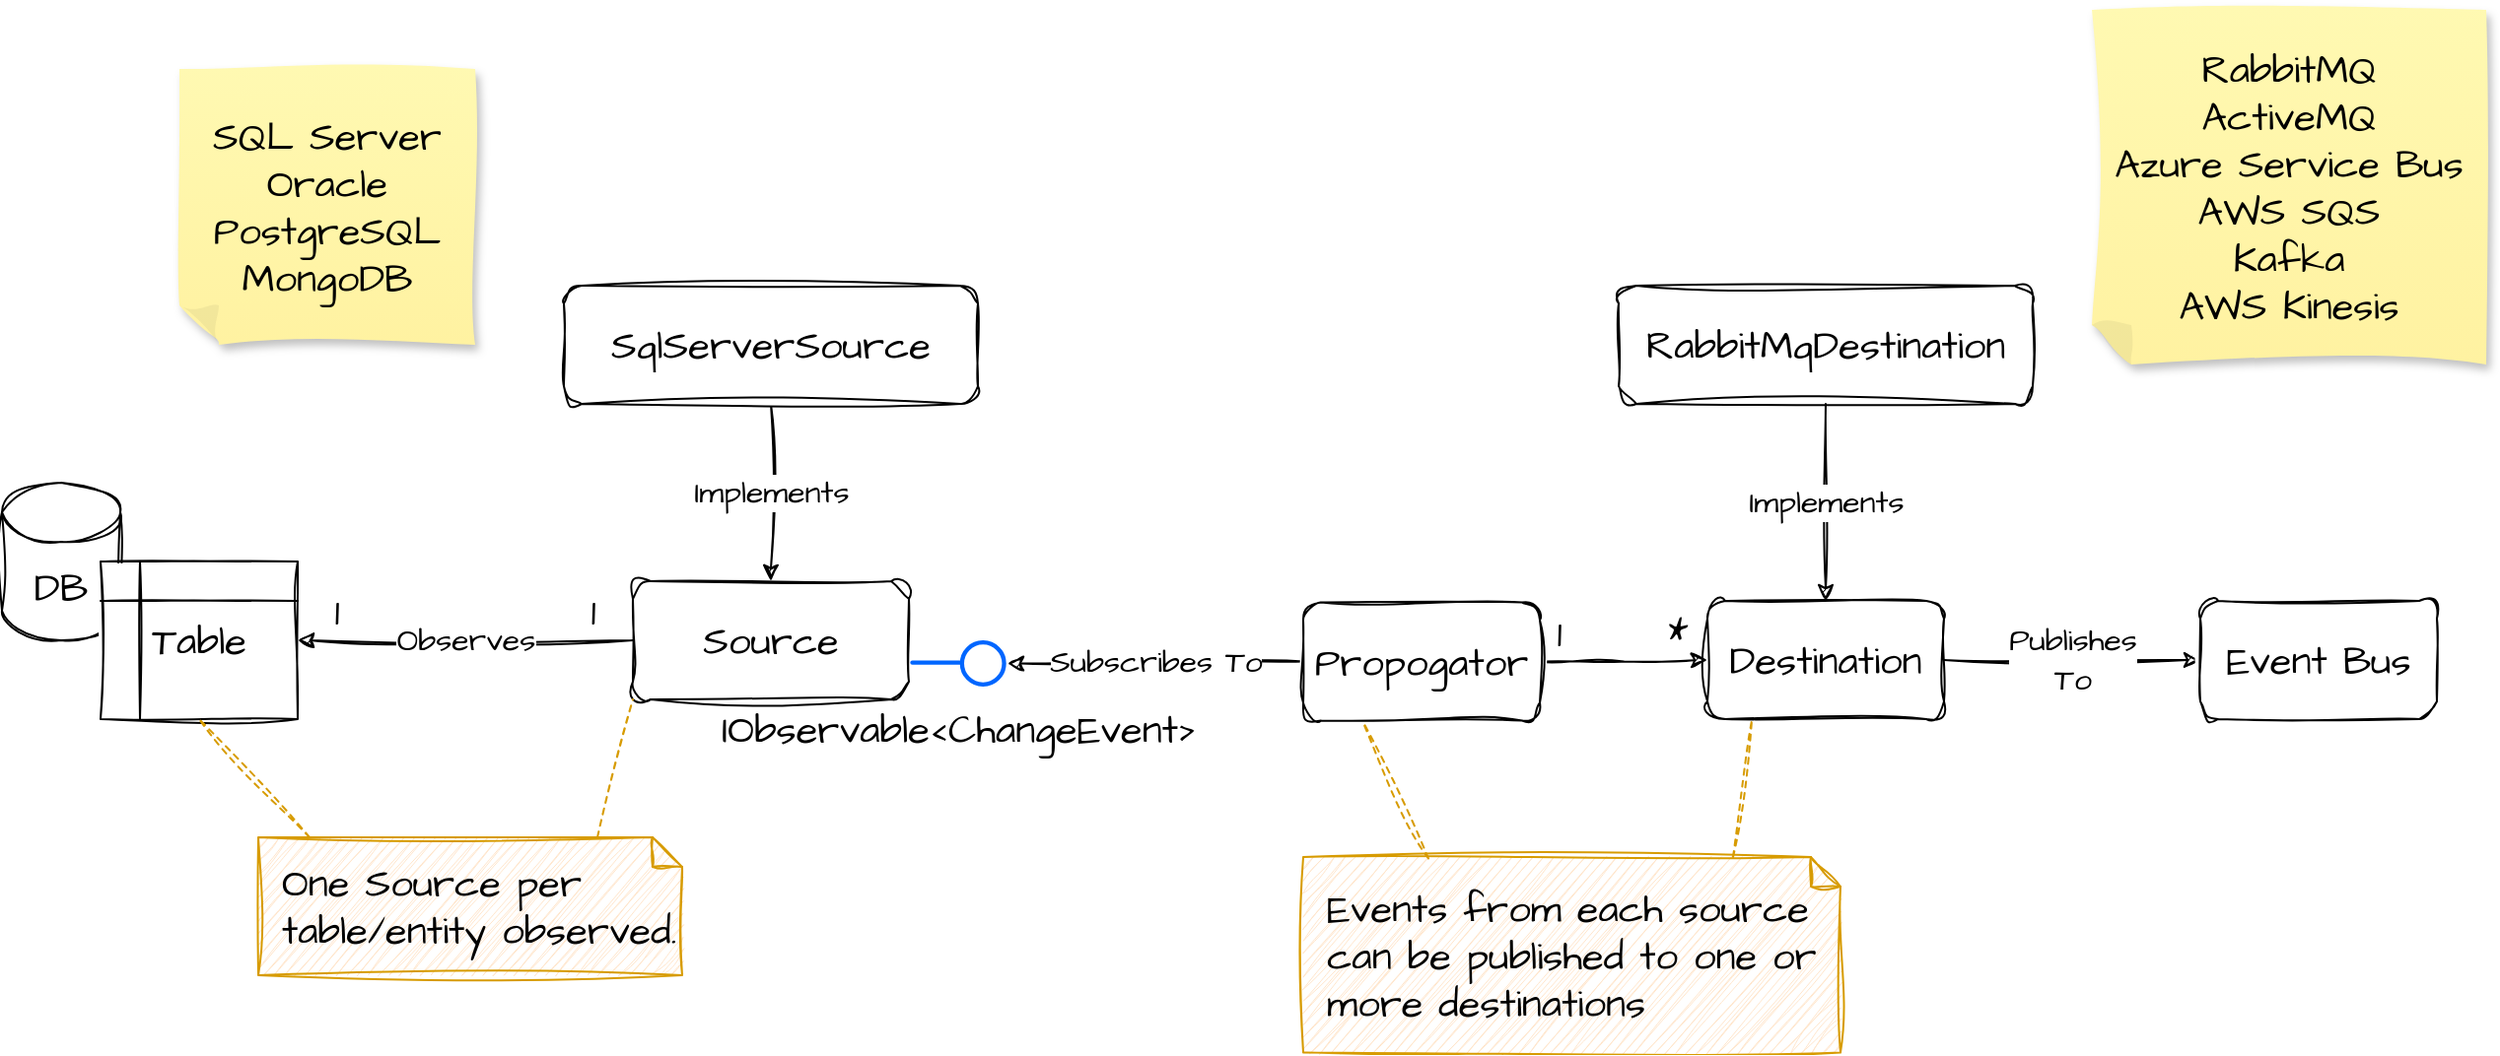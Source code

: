<mxfile version="20.7.4" type="device"><diagram id="yGcyJ_xj1IiXWu9tkZZP" name="Page-1"><mxGraphModel dx="1430" dy="825" grid="1" gridSize="10" guides="1" tooltips="1" connect="1" arrows="1" fold="1" page="1" pageScale="1" pageWidth="1600" pageHeight="900" background="#ffffff" math="0" shadow="0"><root><mxCell id="0"/><mxCell id="1" parent="0"/><mxCell id="SmObyIpLe6l559C0gqHU-4" value="Observes" style="edgeStyle=orthogonalEdgeStyle;rounded=0;sketch=1;hachureGap=4;jiggle=2;curveFitting=1;orthogonalLoop=1;jettySize=auto;html=1;fontFamily=Architects Daughter;fontSource=https%3A%2F%2Ffonts.googleapis.com%2Fcss%3Ffamily%3DArchitects%2BDaughter;fontSize=16;entryX=1;entryY=0.5;entryDx=0;entryDy=0;" edge="1" parent="1" source="SmObyIpLe6l559C0gqHU-1" target="SmObyIpLe6l559C0gqHU-28"><mxGeometry relative="1" as="geometry"><mxPoint x="280" y="410" as="targetPoint"/></mxGeometry></mxCell><mxCell id="SmObyIpLe6l559C0gqHU-1" value="Source" style="rounded=1;whiteSpace=wrap;html=1;sketch=1;hachureGap=4;jiggle=2;curveFitting=1;fontFamily=Architects Daughter;fontSource=https%3A%2F%2Ffonts.googleapis.com%2Fcss%3Ffamily%3DArchitects%2BDaughter;fontSize=20;" vertex="1" parent="1"><mxGeometry x="380" y="360" width="140" height="60" as="geometry"/></mxCell><mxCell id="SmObyIpLe6l559C0gqHU-8" value="Subscribes To" style="edgeStyle=orthogonalEdgeStyle;rounded=0;sketch=1;hachureGap=4;jiggle=2;curveFitting=1;orthogonalLoop=1;jettySize=auto;html=1;entryX=1;entryY=0.5;entryDx=0;entryDy=0;fontFamily=Architects Daughter;fontSource=https%3A%2F%2Ffonts.googleapis.com%2Fcss%3Ffamily%3DArchitects%2BDaughter;fontSize=16;exitX=0;exitY=0.5;exitDx=0;exitDy=0;" edge="1" parent="1" source="SmObyIpLe6l559C0gqHU-17" target="SmObyIpLe6l559C0gqHU-7"><mxGeometry relative="1" as="geometry"><mxPoint x="630" y="400" as="sourcePoint"/></mxGeometry></mxCell><mxCell id="SmObyIpLe6l559C0gqHU-10" value="Publishes&lt;br&gt;To" style="edgeStyle=orthogonalEdgeStyle;rounded=0;sketch=1;hachureGap=4;jiggle=2;curveFitting=1;orthogonalLoop=1;jettySize=auto;html=1;fontFamily=Architects Daughter;fontSource=https%3A%2F%2Ffonts.googleapis.com%2Fcss%3Ffamily%3DArchitects%2BDaughter;fontSize=16;" edge="1" parent="1" source="SmObyIpLe6l559C0gqHU-2" target="SmObyIpLe6l559C0gqHU-9"><mxGeometry relative="1" as="geometry"/></mxCell><mxCell id="SmObyIpLe6l559C0gqHU-2" value="Destination" style="rounded=1;whiteSpace=wrap;html=1;sketch=1;hachureGap=4;jiggle=2;curveFitting=1;fontFamily=Architects Daughter;fontSource=https%3A%2F%2Ffonts.googleapis.com%2Fcss%3Ffamily%3DArchitects%2BDaughter;fontSize=20;" vertex="1" parent="1"><mxGeometry x="925" y="370" width="120" height="60" as="geometry"/></mxCell><mxCell id="SmObyIpLe6l559C0gqHU-3" value="DB" style="shape=cylinder3;whiteSpace=wrap;html=1;boundedLbl=1;backgroundOutline=1;size=15;sketch=1;hachureGap=4;jiggle=2;curveFitting=1;fontFamily=Architects Daughter;fontSource=https%3A%2F%2Ffonts.googleapis.com%2Fcss%3Ffamily%3DArchitects%2BDaughter;fontSize=20;" vertex="1" parent="1"><mxGeometry x="60" y="310" width="60" height="80" as="geometry"/></mxCell><mxCell id="SmObyIpLe6l559C0gqHU-7" value="IObservable&amp;lt;ChangeEvent&amp;gt;" style="aspect=fixed;perimeter=ellipsePerimeter;html=1;align=center;shadow=0;dashed=0;spacingTop=3;image;image=img/lib/active_directory/interface.svg;sketch=1;hachureGap=4;jiggle=2;curveFitting=1;fontFamily=Architects Daughter;fontSource=https%3A%2F%2Ffonts.googleapis.com%2Fcss%3Ffamily%3DArchitects%2BDaughter;fontSize=20;" vertex="1" parent="1"><mxGeometry x="520" y="390" width="50" height="23.5" as="geometry"/></mxCell><mxCell id="SmObyIpLe6l559C0gqHU-9" value="Event Bus" style="rounded=1;whiteSpace=wrap;html=1;sketch=1;hachureGap=4;jiggle=2;curveFitting=1;fontFamily=Architects Daughter;fontSource=https%3A%2F%2Ffonts.googleapis.com%2Fcss%3Ffamily%3DArchitects%2BDaughter;fontSize=20;" vertex="1" parent="1"><mxGeometry x="1175" y="370" width="120" height="60" as="geometry"/></mxCell><mxCell id="SmObyIpLe6l559C0gqHU-12" value="Implements" style="edgeStyle=orthogonalEdgeStyle;rounded=0;sketch=1;hachureGap=4;jiggle=2;curveFitting=1;orthogonalLoop=1;jettySize=auto;html=1;entryX=0.5;entryY=0;entryDx=0;entryDy=0;fontFamily=Architects Daughter;fontSource=https%3A%2F%2Ffonts.googleapis.com%2Fcss%3Ffamily%3DArchitects%2BDaughter;fontSize=16;" edge="1" parent="1" source="SmObyIpLe6l559C0gqHU-11" target="SmObyIpLe6l559C0gqHU-1"><mxGeometry relative="1" as="geometry"/></mxCell><mxCell id="SmObyIpLe6l559C0gqHU-11" value="SqlServerSource" style="rounded=1;whiteSpace=wrap;html=1;sketch=1;hachureGap=4;jiggle=2;curveFitting=1;fontFamily=Architects Daughter;fontSource=https%3A%2F%2Ffonts.googleapis.com%2Fcss%3Ffamily%3DArchitects%2BDaughter;fontSize=20;" vertex="1" parent="1"><mxGeometry x="345" y="210" width="210" height="60" as="geometry"/></mxCell><mxCell id="SmObyIpLe6l559C0gqHU-14" value="Implements" style="edgeStyle=orthogonalEdgeStyle;rounded=0;sketch=1;hachureGap=4;jiggle=2;curveFitting=1;orthogonalLoop=1;jettySize=auto;html=1;fontFamily=Architects Daughter;fontSource=https%3A%2F%2Ffonts.googleapis.com%2Fcss%3Ffamily%3DArchitects%2BDaughter;fontSize=16;" edge="1" parent="1" source="SmObyIpLe6l559C0gqHU-13" target="SmObyIpLe6l559C0gqHU-2"><mxGeometry relative="1" as="geometry"/></mxCell><mxCell id="SmObyIpLe6l559C0gqHU-13" value="RabbitMqDestination" style="rounded=1;whiteSpace=wrap;html=1;sketch=1;hachureGap=4;jiggle=2;curveFitting=1;fontFamily=Architects Daughter;fontSource=https%3A%2F%2Ffonts.googleapis.com%2Fcss%3Ffamily%3DArchitects%2BDaughter;fontSize=20;" vertex="1" parent="1"><mxGeometry x="880" y="210" width="210" height="60" as="geometry"/></mxCell><mxCell id="SmObyIpLe6l559C0gqHU-18" style="edgeStyle=orthogonalEdgeStyle;rounded=0;sketch=1;hachureGap=4;jiggle=2;curveFitting=1;orthogonalLoop=1;jettySize=auto;html=1;fontFamily=Architects Daughter;fontSource=https%3A%2F%2Ffonts.googleapis.com%2Fcss%3Ffamily%3DArchitects%2BDaughter;fontSize=16;" edge="1" parent="1" source="SmObyIpLe6l559C0gqHU-17" target="SmObyIpLe6l559C0gqHU-2"><mxGeometry relative="1" as="geometry"/></mxCell><mxCell id="SmObyIpLe6l559C0gqHU-17" value="Propogator" style="rounded=1;whiteSpace=wrap;html=1;sketch=1;hachureGap=4;jiggle=2;curveFitting=1;fontFamily=Architects Daughter;fontSource=https%3A%2F%2Ffonts.googleapis.com%2Fcss%3Ffamily%3DArchitects%2BDaughter;fontSize=20;" vertex="1" parent="1"><mxGeometry x="720" y="370.75" width="120" height="60" as="geometry"/></mxCell><mxCell id="SmObyIpLe6l559C0gqHU-28" value="Table" style="shape=internalStorage;whiteSpace=wrap;html=1;backgroundOutline=1;sketch=1;hachureGap=4;jiggle=2;curveFitting=1;fontFamily=Architects Daughter;fontSource=https%3A%2F%2Ffonts.googleapis.com%2Fcss%3Ffamily%3DArchitects%2BDaughter;fontSize=20;" vertex="1" parent="1"><mxGeometry x="110" y="350" width="100" height="80" as="geometry"/></mxCell><mxCell id="SmObyIpLe6l559C0gqHU-29" value="One Source per table/entity observed." style="shape=note;size=15;align=left;spacingLeft=10;html=1;whiteSpace=wrap;sketch=1;hachureGap=4;jiggle=2;curveFitting=1;fontFamily=Architects Daughter;fontSource=https%3A%2F%2Ffonts.googleapis.com%2Fcss%3Ffamily%3DArchitects%2BDaughter;fontSize=20;fillColor=#ffe6cc;strokeColor=#d79b00;" vertex="1" parent="1"><mxGeometry x="190" y="490" width="215" height="70" as="geometry"/></mxCell><mxCell id="SmObyIpLe6l559C0gqHU-30" value="" style="edgeStyle=none;endArrow=none;exitX=0.4;exitY=0;dashed=1;html=1;rounded=0;sketch=1;hachureGap=4;jiggle=2;curveFitting=1;fontFamily=Architects Daughter;fontSource=https%3A%2F%2Ffonts.googleapis.com%2Fcss%3Ffamily%3DArchitects%2BDaughter;fontSize=16;fillColor=#ffe6cc;strokeColor=#d79b00;entryX=0.5;entryY=1;entryDx=0;entryDy=0;" edge="1" parent="1" target="SmObyIpLe6l559C0gqHU-28"><mxGeometry x="1" relative="1" as="geometry"><mxPoint x="125" y="510" as="targetPoint"/><mxPoint x="216" y="490" as="sourcePoint"/></mxGeometry></mxCell><mxCell id="SmObyIpLe6l559C0gqHU-31" value="" style="edgeStyle=none;endArrow=none;exitX=0.8;exitY=0;dashed=1;html=1;rounded=0;sketch=1;hachureGap=4;jiggle=2;curveFitting=1;fontFamily=Architects Daughter;fontSource=https%3A%2F%2Ffonts.googleapis.com%2Fcss%3Ffamily%3DArchitects%2BDaughter;fontSize=16;fillColor=#ffe6cc;strokeColor=#d79b00;entryX=0;entryY=1;entryDx=0;entryDy=0;" edge="1" source="SmObyIpLe6l559C0gqHU-29" parent="1" target="SmObyIpLe6l559C0gqHU-1"><mxGeometry x="1" relative="1" as="geometry"><mxPoint x="345" y="510" as="targetPoint"/></mxGeometry></mxCell><mxCell id="SmObyIpLe6l559C0gqHU-32" value="1" style="text;html=1;strokeColor=none;fillColor=none;align=center;verticalAlign=middle;whiteSpace=wrap;rounded=0;sketch=1;hachureGap=4;jiggle=2;curveFitting=1;fontFamily=Architects Daughter;fontSource=https%3A%2F%2Ffonts.googleapis.com%2Fcss%3Ffamily%3DArchitects%2BDaughter;fontSize=20;" vertex="1" parent="1"><mxGeometry x="220" y="360" width="20" height="30" as="geometry"/></mxCell><mxCell id="SmObyIpLe6l559C0gqHU-33" value="1" style="text;html=1;strokeColor=none;fillColor=none;align=center;verticalAlign=middle;whiteSpace=wrap;rounded=0;sketch=1;hachureGap=4;jiggle=2;curveFitting=1;fontFamily=Architects Daughter;fontSource=https%3A%2F%2Ffonts.googleapis.com%2Fcss%3Ffamily%3DArchitects%2BDaughter;fontSize=20;" vertex="1" parent="1"><mxGeometry x="350" y="360" width="20" height="30" as="geometry"/></mxCell><mxCell id="SmObyIpLe6l559C0gqHU-35" value="1" style="text;html=1;strokeColor=none;fillColor=none;align=center;verticalAlign=middle;whiteSpace=wrap;rounded=0;sketch=1;hachureGap=4;jiggle=2;curveFitting=1;fontFamily=Architects Daughter;fontSource=https%3A%2F%2Ffonts.googleapis.com%2Fcss%3Ffamily%3DArchitects%2BDaughter;fontSize=20;" vertex="1" parent="1"><mxGeometry x="840" y="370.75" width="20" height="30" as="geometry"/></mxCell><mxCell id="SmObyIpLe6l559C0gqHU-37" value="*" style="text;html=1;strokeColor=none;fillColor=none;align=center;verticalAlign=middle;whiteSpace=wrap;rounded=0;sketch=1;hachureGap=4;jiggle=2;curveFitting=1;fontFamily=Architects Daughter;fontSource=https%3A%2F%2Ffonts.googleapis.com%2Fcss%3Ffamily%3DArchitects%2BDaughter;fontSize=20;" vertex="1" parent="1"><mxGeometry x="900" y="370" width="20" height="30" as="geometry"/></mxCell><mxCell id="SmObyIpLe6l559C0gqHU-42" value="Events from each source can be published to one or more destinations" style="shape=note;size=15;align=left;spacingLeft=10;html=1;whiteSpace=wrap;sketch=1;hachureGap=4;jiggle=2;curveFitting=1;fontFamily=Architects Daughter;fontSource=https%3A%2F%2Ffonts.googleapis.com%2Fcss%3Ffamily%3DArchitects%2BDaughter;fontSize=20;fillColor=#ffe6cc;strokeColor=#d79b00;" vertex="1" parent="1"><mxGeometry x="720" y="500" width="272.5" height="99.25" as="geometry"/></mxCell><mxCell id="SmObyIpLe6l559C0gqHU-43" value="" style="edgeStyle=none;endArrow=none;exitX=0.4;exitY=0;dashed=1;html=1;rounded=0;sketch=1;hachureGap=4;jiggle=2;curveFitting=1;fontFamily=Architects Daughter;fontSource=https%3A%2F%2Ffonts.googleapis.com%2Fcss%3Ffamily%3DArchitects%2BDaughter;fontSize=16;fillColor=#ffe6cc;strokeColor=#d79b00;entryX=0.25;entryY=1;entryDx=0;entryDy=0;" edge="1" parent="1" target="SmObyIpLe6l559C0gqHU-17"><mxGeometry x="1" relative="1" as="geometry"><mxPoint x="727.5" y="440.75" as="targetPoint"/><mxPoint x="783.5" y="500.75" as="sourcePoint"/></mxGeometry></mxCell><mxCell id="SmObyIpLe6l559C0gqHU-44" value="" style="edgeStyle=none;endArrow=none;exitX=0.8;exitY=0;dashed=1;html=1;rounded=0;sketch=1;hachureGap=4;jiggle=2;curveFitting=1;fontFamily=Architects Daughter;fontSource=https%3A%2F%2Ffonts.googleapis.com%2Fcss%3Ffamily%3DArchitects%2BDaughter;fontSize=16;fillColor=#ffe6cc;strokeColor=#d79b00;entryX=0;entryY=1;entryDx=0;entryDy=0;" edge="1" source="SmObyIpLe6l559C0gqHU-42" parent="1"><mxGeometry x="1" relative="1" as="geometry"><mxPoint x="947.5" y="430.75" as="targetPoint"/></mxGeometry></mxCell><mxCell id="SmObyIpLe6l559C0gqHU-45" value="SQL Server&lt;br&gt;Oracle&lt;br&gt;PostgreSQL&lt;br&gt;MongoDB" style="shape=note;whiteSpace=wrap;html=1;backgroundOutline=1;fontColor=#000000;darkOpacity=0.05;fillColor=#FFF9B2;strokeColor=none;fillStyle=solid;direction=west;gradientDirection=north;gradientColor=#FFF2A1;shadow=1;size=20;pointerEvents=1;sketch=1;hachureGap=4;jiggle=2;curveFitting=1;fontFamily=Architects Daughter;fontSource=https%3A%2F%2Ffonts.googleapis.com%2Fcss%3Ffamily%3DArchitects%2BDaughter;fontSize=20;" vertex="1" parent="1"><mxGeometry x="150" y="100" width="150" height="140" as="geometry"/></mxCell><mxCell id="SmObyIpLe6l559C0gqHU-46" value="RabbitMQ&lt;br&gt;ActiveMQ&lt;br&gt;Azure Service Bus&lt;br&gt;AWS SQS&lt;br&gt;Kafka&lt;br&gt;AWS Kinesis" style="shape=note;whiteSpace=wrap;html=1;backgroundOutline=1;fontColor=#000000;darkOpacity=0.05;fillColor=#FFF9B2;strokeColor=none;fillStyle=solid;direction=west;gradientDirection=north;gradientColor=#FFF2A1;shadow=1;size=20;pointerEvents=1;sketch=1;hachureGap=4;jiggle=2;curveFitting=1;fontFamily=Architects Daughter;fontSource=https%3A%2F%2Ffonts.googleapis.com%2Fcss%3Ffamily%3DArchitects%2BDaughter;fontSize=20;" vertex="1" parent="1"><mxGeometry x="1120" y="70" width="200" height="180" as="geometry"/></mxCell></root></mxGraphModel></diagram></mxfile>
